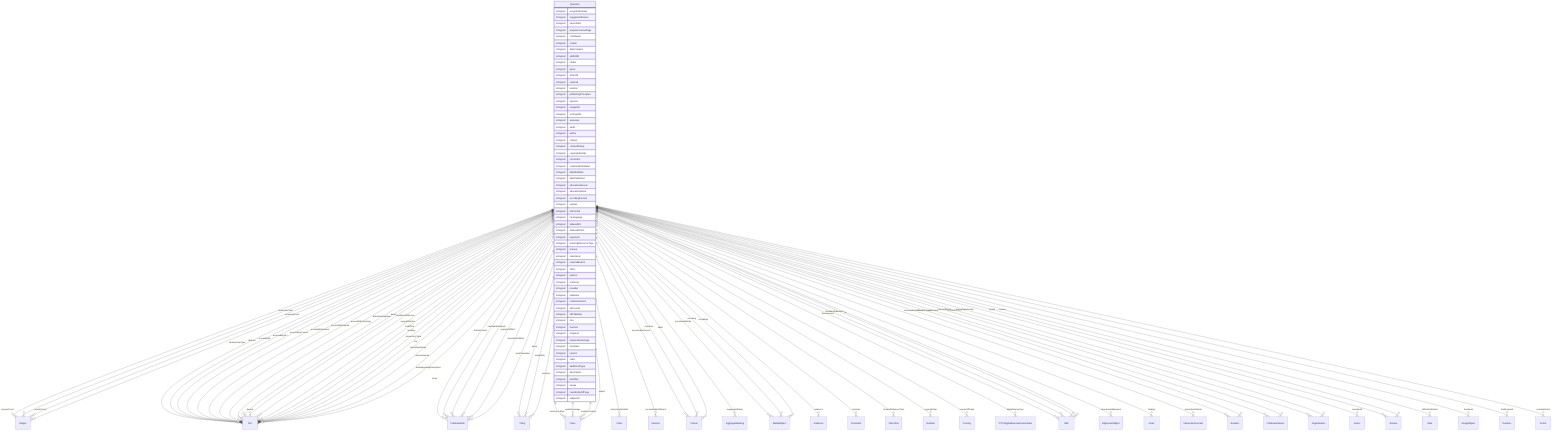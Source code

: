 erDiagram
Question {
    stringList acceptedAnswer  
    stringList suggestedAnswer  
    stringList parentItem  
    stringList acquireLicensePage  
    stringList contributor  
    stringList creator  
    stringList dateCreated  
    stringList editEIDR  
    stringList funder  
    stringList genre  
    stringList isPartOf  
    stringList material  
    stringList position  
    stringList publishingPrinciples  
    stringList sponsor  
    stringList usageInfo  
    stringList archivedAt  
    stringList assesses  
    stringList audio  
    stringList author  
    stringList citation  
    stringList contentRating  
    stringList copyrightHolder  
    stringList correction  
    stringList creativeWorkStatus  
    stringList dateModified  
    stringList datePublished  
    stringList educationalLevel  
    stringList educationalUse  
    stringList encodingFormat  
    stringList expires  
    stringList fileFormat  
    stringList inLanguage  
    stringList isBasedOn  
    stringList isBasedOnUrl  
    stringList keywords  
    stringList learningResourceType  
    stringList license  
    stringList maintainer  
    stringList materialExtent  
    stringList offers  
    stringList pattern  
    stringList producer  
    stringList provider  
    stringList publisher  
    stringList schemaVersion  
    stringList sdLicense  
    stringList sdPublisher  
    stringList size  
    stringList teaches  
    stringList temporal  
    stringList temporalCoverage  
    stringList translator  
    stringList version  
    stringList video  
    stringList additionalType  
    stringList description  
    stringList identifier  
    stringList image  
    stringList mainEntityOfPage  
    stringList subjectOf  
}

Question ||--}o Integer : "answerCount"
Question ||--}o Text : "eduQuestionType"
Question ||--}o Integer : "downvoteCount"
Question ||--}o CreativeWork : "sharedContent"
Question ||--}o Integer : "upvoteCount"
Question ||--}o Thing : "about"
Question ||--}o Place : "contentLocation"
Question ||--}o CreativeWork : "hasPart"
Question ||--}o Claim : "interpretedAsClaim"
Question ||--}o Thing : "mainEntity"
Question ||--}o Place : "spatialCoverage"
Question ||--}o CreativeWork : "workExample"
Question ||--}o Text : "abstract"
Question ||--}o Text : "accessMode"
Question ||--}o ItemList : "accessModeSufficient"
Question ||--}o Text : "accessibilityAPI"
Question ||--}o Text : "accessibilityControl"
Question ||--}o Text : "accessibilityFeature"
Question ||--}o Text : "accessibilityHazard"
Question ||--}o Text : "accessibilitySummary"
Question ||--}o Person : "accountablePerson"
Question ||--}o AggregateRating : "aggregateRating"
Question ||--}o Text : "alternativeHeadline"
Question ||--}o MediaObject : "associatedMedia"
Question ||--}o Audience : "audience"
Question ||--}o Text : "award"
Question ||--}o Text : "awards"
Question ||--}o Person : "character"
Question ||--}o Comment : "comment"
Question ||--}o Integer : "commentCount"
Question ||--}o Text : "conditionsOfAccess"
Question ||--}o DateTime : "contentReferenceTime"
Question ||--}o Text : "copyrightNotice"
Question ||--}o Number : "copyrightYear"
Question ||--}o Country : "countryOfOrigin"
Question ||--}o Text : "creditText"
Question ||--}o IPTCDigitalSourceEnumeration : "digitalSourceType"
Question ||--}o URL : "discussionUrl"
Question ||--}o Person : "editor"
Question ||--}o AlignmentObject : "educationalAlignment"
Question ||--}o MediaObject : "encoding"
Question ||--}o MediaObject : "encodings"
Question ||--}o CreativeWork : "exampleOfWork"
Question ||--}o Grant : "funding"
Question ||--}o Text : "headline"
Question ||--}o InteractionCounter : "interactionStatistic"
Question ||--}o Text : "interactivityType"
Question ||--}o Boolean : "isAccessibleForFree"
Question ||--}o Boolean : "isFamilyFriendly"
Question ||--}o Place : "locationCreated"
Question ||--}o Thing : "mentions"
Question ||--}o PublicationEvent : "publication"
Question ||--}o Organization : "publisherImprint"
Question ||--}o Event : "recordedAt"
Question ||--}o PublicationEvent : "releasedEvent"
Question ||--}o Review : "review"
Question ||--}o Review : "reviews"
Question ||--}o Date : "sdDatePublished"
Question ||--}o Organization : "sourceOrganization"
Question ||--}o Place : "spatial"
Question ||--}o Text : "text"
Question ||--}o ImageObject : "thumbnail"
Question ||--}o URL : "thumbnailUrl"
Question ||--}o Duration : "timeRequired"
Question ||--}o CreativeWork : "translationOfWork"
Question ||--}o Text : "typicalAgeRange"
Question ||--}o CreativeWork : "workTranslation"
Question ||--}o Text : "alternateName"
Question ||--}o Text : "disambiguatingDescription"
Question ||--}o Text : "name"
Question ||--}o URL : "sameAs"
Question ||--}o Action : "potentialAction"
Question ||--}o URL : "url"